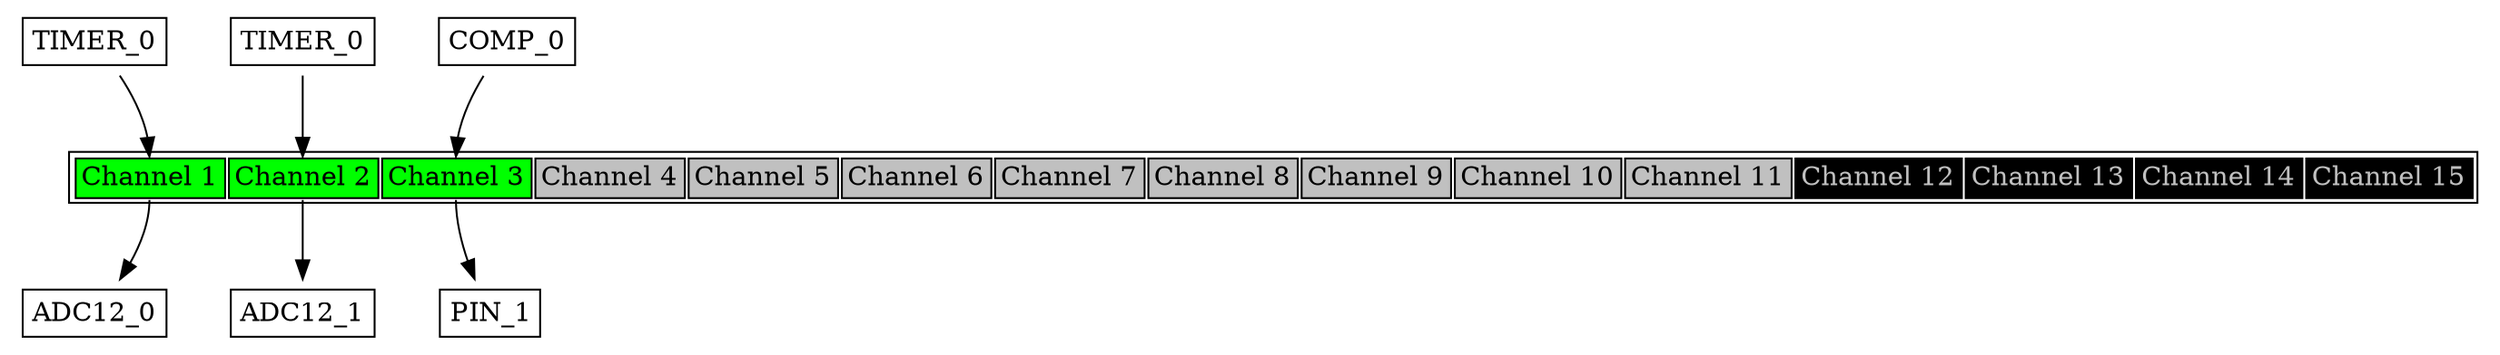 

digraph H {

  parent [
   shape=plaintext
   label=<
     <table border='1' cellborder='1'>
       <tr>
            <td bgcolor="green" port='chan_1'>Channel 1</td>
            <td bgcolor="green" port='chan_2'>Channel 2</td>
            <td bgcolor="green" port='chan_3'>Channel 3</td>
            <td bgcolor="grey" port='chan_4'>Channel 4</td>
            <td bgcolor="grey" port='chan_5'>Channel 5</td>
            <td bgcolor="grey" port='chan_6'>Channel 6</td>
            <td bgcolor="grey" port='chan_7'>Channel 7</td>
            <td bgcolor="grey" port='chan_8'>Channel 8</td>
            <td bgcolor="grey" port='chan_9'>Channel 9</td>
            <td bgcolor="grey" port='chan_10'>Channel 10</td>
            <td bgcolor="grey" port='chan_11'>Channel 11</td>
            <td bgcolor="black" port='chan_12'><font color="grey">Channel 12</font></td>
            <td bgcolor="black" port='chan_13'><font color="grey">Channel 13</font></td>
            <td bgcolor="black" port='chan_14'><font color="grey">Channel 14</font></td>
            <td bgcolor="black" port='chan_15'><font color="grey">Channel 15</font></td>
         </tr>
     </table>
  >];

pub_chan_1 [
    shape=plaintext
    label=<
    <table border='1'  cellborder='0'>
      <tr><td>TIMER_0</td></tr>
    </table>
    >];
pub_chan_1 -> parent: chan_1;

sub_chan_1_0 [
  shape=plaintext
  label=<
    <table border='1'  cellborder='0'>
      <tr><td>ADC12_0</td></tr>
    </table>
  >];
parent: chan_1 -> sub_chan_1_0;
pub_chan_2 [
    shape=plaintext
    label=<
    <table border='1'  cellborder='0'>
      <tr><td>TIMER_0</td></tr>
    </table>
    >];
pub_chan_2 -> parent: chan_2;

sub_chan_2_0 [
  shape=plaintext
  label=<
    <table border='1'  cellborder='0'>
      <tr><td>ADC12_1</td></tr>
    </table>
  >];
parent: chan_2 -> sub_chan_2_0;
pub_chan_3 [
    shape=plaintext
    label=<
    <table border='1'  cellborder='0'>
      <tr><td>COMP_0</td></tr>
    </table>
    >];
pub_chan_3 -> parent: chan_3;

sub_chan_3_0 [
  shape=plaintext
  label=<
    <table border='1'  cellborder='0'>
      <tr><td>PIN_1</td></tr>
    </table>
  >];
parent: chan_3 -> sub_chan_3_0;

}
